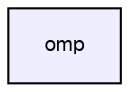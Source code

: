 digraph G {
  bgcolor=transparent;
  compound=true
  node [ fontsize="10", fontname="FreeSans"];
  edge [ labelfontsize="10", labelfontname="FreeSans"];
  dir_88373d39c5257a2c1bc1f8c5fcdd06a9 [shape=box, label="omp", style="filled", fillcolor="#eeeeff", pencolor="black", URL="dir_88373d39c5257a2c1bc1f8c5fcdd06a9.html"];
}
